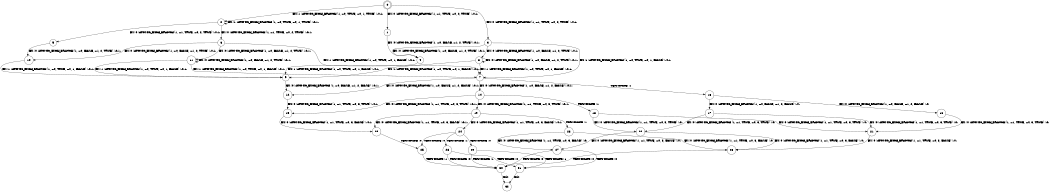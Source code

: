 digraph BCG {
size = "7, 10.5";
center = TRUE;
node [shape = circle];
0 [peripheries = 2];
0 -> 1 [label = "EX !0 !ATOMIC_EXCH_BRANCH (1, +1, TRUE, +0, 2, TRUE) !:0:1:"];
0 -> 2 [label = "EX !1 !ATOMIC_EXCH_BRANCH (1, +0, TRUE, +0, 1, TRUE) !:0:1:"];
0 -> 3 [label = "EX !0 !ATOMIC_EXCH_BRANCH (1, +1, TRUE, +0, 2, TRUE) !:0:1:"];
1 -> 4 [label = "EX !0 !ATOMIC_EXCH_BRANCH (1, +0, FALSE, +1, 2, TRUE) !:0:1:"];
2 -> 5 [label = "EX !0 !ATOMIC_EXCH_BRANCH (1, +1, TRUE, +0, 2, TRUE) !:0:1:"];
2 -> 6 [label = "EX !0 !ATOMIC_EXCH_BRANCH (1, +1, TRUE, +0, 2, TRUE) !:0:1:"];
2 -> 2 [label = "EX !1 !ATOMIC_EXCH_BRANCH (1, +0, TRUE, +0, 1, TRUE) !:0:1:"];
3 -> 4 [label = "EX !0 !ATOMIC_EXCH_BRANCH (1, +0, FALSE, +1, 2, TRUE) !:0:1:"];
3 -> 7 [label = "EX !1 !ATOMIC_EXCH_BRANCH (1, +0, TRUE, +0, 1, FALSE) !:0:1:"];
3 -> 8 [label = "EX !0 !ATOMIC_EXCH_BRANCH (1, +0, FALSE, +1, 2, TRUE) !:0:1:"];
4 -> 9 [label = "EX !1 !ATOMIC_EXCH_BRANCH (1, +0, TRUE, +0, 1, FALSE) !:0:1:"];
5 -> 10 [label = "EX !0 !ATOMIC_EXCH_BRANCH (1, +0, FALSE, +1, 2, TRUE) !:0:1:"];
6 -> 10 [label = "EX !0 !ATOMIC_EXCH_BRANCH (1, +0, FALSE, +1, 2, TRUE) !:0:1:"];
6 -> 7 [label = "EX !1 !ATOMIC_EXCH_BRANCH (1, +0, TRUE, +0, 1, FALSE) !:0:1:"];
6 -> 11 [label = "EX !0 !ATOMIC_EXCH_BRANCH (1, +0, FALSE, +1, 2, TRUE) !:0:1:"];
7 -> 12 [label = "EX !0 !ATOMIC_EXCH_BRANCH (1, +0, FALSE, +1, 2, FALSE) !:0:1:"];
7 -> 13 [label = "TERMINATE !1"];
7 -> 14 [label = "EX !0 !ATOMIC_EXCH_BRANCH (1, +0, FALSE, +1, 2, FALSE) !:0:1:"];
8 -> 9 [label = "EX !1 !ATOMIC_EXCH_BRANCH (1, +0, TRUE, +0, 1, FALSE) !:0:1:"];
8 -> 7 [label = "EX !1 !ATOMIC_EXCH_BRANCH (1, +0, TRUE, +0, 1, FALSE) !:0:1:"];
8 -> 8 [label = "EX !0 !ATOMIC_EXCH_BRANCH (1, +0, FALSE, +1, 2, TRUE) !:0:1:"];
9 -> 12 [label = "EX !0 !ATOMIC_EXCH_BRANCH (1, +0, FALSE, +1, 2, FALSE) !:0:1:"];
10 -> 9 [label = "EX !1 !ATOMIC_EXCH_BRANCH (1, +0, TRUE, +0, 1, FALSE) !:0:1:"];
11 -> 9 [label = "EX !1 !ATOMIC_EXCH_BRANCH (1, +0, TRUE, +0, 1, FALSE) !:0:1:"];
11 -> 7 [label = "EX !1 !ATOMIC_EXCH_BRANCH (1, +0, TRUE, +0, 1, FALSE) !:0:1:"];
11 -> 11 [label = "EX !0 !ATOMIC_EXCH_BRANCH (1, +0, FALSE, +1, 2, TRUE) !:0:1:"];
12 -> 15 [label = "EX !0 !ATOMIC_EXCH_BRANCH (1, +1, TRUE, +0, 3, TRUE) !:0:1:"];
13 -> 16 [label = "EX !0 !ATOMIC_EXCH_BRANCH (1, +0, FALSE, +1, 2, FALSE) !:0:"];
13 -> 17 [label = "EX !0 !ATOMIC_EXCH_BRANCH (1, +0, FALSE, +1, 2, FALSE) !:0:"];
14 -> 15 [label = "EX !0 !ATOMIC_EXCH_BRANCH (1, +1, TRUE, +0, 3, TRUE) !:0:1:"];
14 -> 18 [label = "TERMINATE !1"];
14 -> 19 [label = "EX !0 !ATOMIC_EXCH_BRANCH (1, +1, TRUE, +0, 3, TRUE) !:0:1:"];
15 -> 20 [label = "EX !0 !ATOMIC_EXCH_BRANCH (1, +1, TRUE, +0, 3, FALSE) !:0:1:"];
16 -> 21 [label = "EX !0 !ATOMIC_EXCH_BRANCH (1, +1, TRUE, +0, 3, TRUE) !:0:"];
17 -> 21 [label = "EX !0 !ATOMIC_EXCH_BRANCH (1, +1, TRUE, +0, 3, TRUE) !:0:"];
17 -> 22 [label = "EX !0 !ATOMIC_EXCH_BRANCH (1, +1, TRUE, +0, 3, TRUE) !:0:"];
18 -> 21 [label = "EX !0 !ATOMIC_EXCH_BRANCH (1, +1, TRUE, +0, 3, TRUE) !:0:"];
18 -> 22 [label = "EX !0 !ATOMIC_EXCH_BRANCH (1, +1, TRUE, +0, 3, TRUE) !:0:"];
19 -> 20 [label = "EX !0 !ATOMIC_EXCH_BRANCH (1, +1, TRUE, +0, 3, FALSE) !:0:1:"];
19 -> 23 [label = "TERMINATE !1"];
19 -> 24 [label = "EX !0 !ATOMIC_EXCH_BRANCH (1, +1, TRUE, +0, 3, FALSE) !:0:1:"];
20 -> 25 [label = "TERMINATE !0"];
21 -> 26 [label = "EX !0 !ATOMIC_EXCH_BRANCH (1, +1, TRUE, +0, 3, FALSE) !:0:"];
22 -> 26 [label = "EX !0 !ATOMIC_EXCH_BRANCH (1, +1, TRUE, +0, 3, FALSE) !:0:"];
22 -> 27 [label = "EX !0 !ATOMIC_EXCH_BRANCH (1, +1, TRUE, +0, 3, FALSE) !:0:"];
23 -> 26 [label = "EX !0 !ATOMIC_EXCH_BRANCH (1, +1, TRUE, +0, 3, FALSE) !:0:"];
23 -> 27 [label = "EX !0 !ATOMIC_EXCH_BRANCH (1, +1, TRUE, +0, 3, FALSE) !:0:"];
24 -> 25 [label = "TERMINATE !0"];
24 -> 28 [label = "TERMINATE !1"];
24 -> 29 [label = "TERMINATE !0"];
25 -> 30 [label = "TERMINATE !1"];
26 -> 30 [label = "TERMINATE !0"];
27 -> 30 [label = "TERMINATE !0"];
27 -> 31 [label = "TERMINATE !0"];
28 -> 30 [label = "TERMINATE !0"];
28 -> 31 [label = "TERMINATE !0"];
29 -> 30 [label = "TERMINATE !1"];
29 -> 31 [label = "TERMINATE !1"];
30 -> 32 [label = "exit"];
31 -> 32 [label = "exit"];
}
